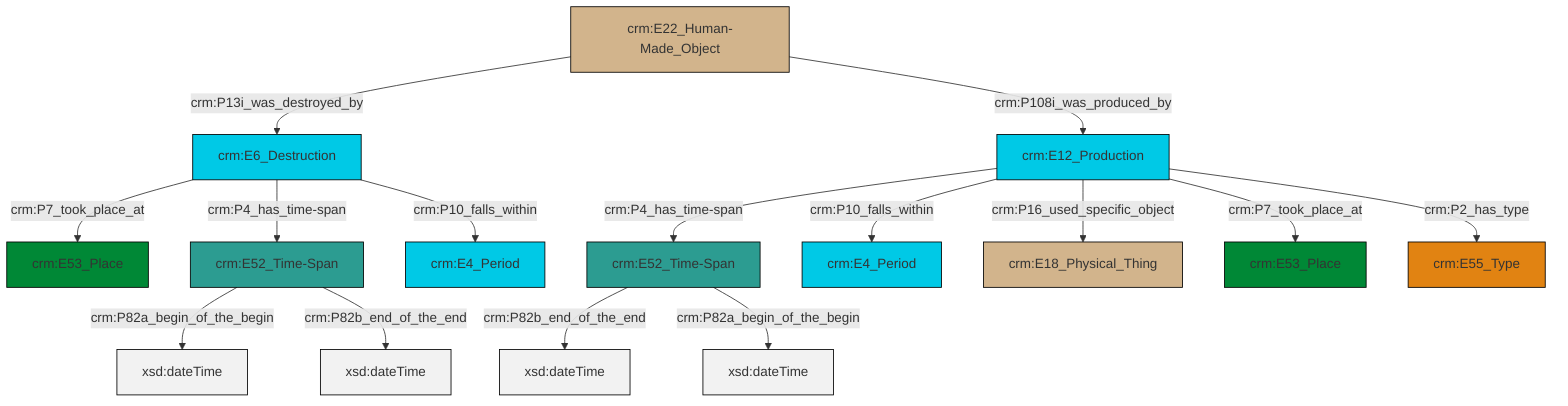 graph TD
classDef Literal fill:#f2f2f2,stroke:#000000;
classDef CRM_Entity fill:#FFFFFF,stroke:#000000;
classDef Temporal_Entity fill:#00C9E6, stroke:#000000;
classDef Type fill:#E18312, stroke:#000000;
classDef Time-Span fill:#2C9C91, stroke:#000000;
classDef Appellation fill:#FFEB7F, stroke:#000000;
classDef Place fill:#008836, stroke:#000000;
classDef Persistent_Item fill:#B266B2, stroke:#000000;
classDef Conceptual_Object fill:#FFD700, stroke:#000000;
classDef Physical_Thing fill:#D2B48C, stroke:#000000;
classDef Actor fill:#f58aad, stroke:#000000;
classDef PC_Classes fill:#4ce600, stroke:#000000;
classDef Multi fill:#cccccc,stroke:#000000;

0["crm:E52_Time-Span"]:::Time-Span -->|crm:P82b_end_of_the_end| 1[xsd:dateTime]:::Literal
4["crm:E12_Production"]:::Temporal_Entity -->|crm:P4_has_time-span| 0["crm:E52_Time-Span"]:::Time-Span
8["crm:E6_Destruction"]:::Temporal_Entity -->|crm:P7_took_place_at| 9["crm:E53_Place"]:::Place
12["crm:E22_Human-Made_Object"]:::Physical_Thing -->|crm:P13i_was_destroyed_by| 8["crm:E6_Destruction"]:::Temporal_Entity
4["crm:E12_Production"]:::Temporal_Entity -->|crm:P10_falls_within| 2["crm:E4_Period"]:::Temporal_Entity
8["crm:E6_Destruction"]:::Temporal_Entity -->|crm:P4_has_time-span| 13["crm:E52_Time-Span"]:::Time-Span
4["crm:E12_Production"]:::Temporal_Entity -->|crm:P16_used_specific_object| 15["crm:E18_Physical_Thing"]:::Physical_Thing
13["crm:E52_Time-Span"]:::Time-Span -->|crm:P82a_begin_of_the_begin| 17[xsd:dateTime]:::Literal
4["crm:E12_Production"]:::Temporal_Entity -->|crm:P7_took_place_at| 18["crm:E53_Place"]:::Place
12["crm:E22_Human-Made_Object"]:::Physical_Thing -->|crm:P108i_was_produced_by| 4["crm:E12_Production"]:::Temporal_Entity
0["crm:E52_Time-Span"]:::Time-Span -->|crm:P82a_begin_of_the_begin| 19[xsd:dateTime]:::Literal
13["crm:E52_Time-Span"]:::Time-Span -->|crm:P82b_end_of_the_end| 20[xsd:dateTime]:::Literal
4["crm:E12_Production"]:::Temporal_Entity -->|crm:P2_has_type| 10["crm:E55_Type"]:::Type
8["crm:E6_Destruction"]:::Temporal_Entity -->|crm:P10_falls_within| 5["crm:E4_Period"]:::Temporal_Entity